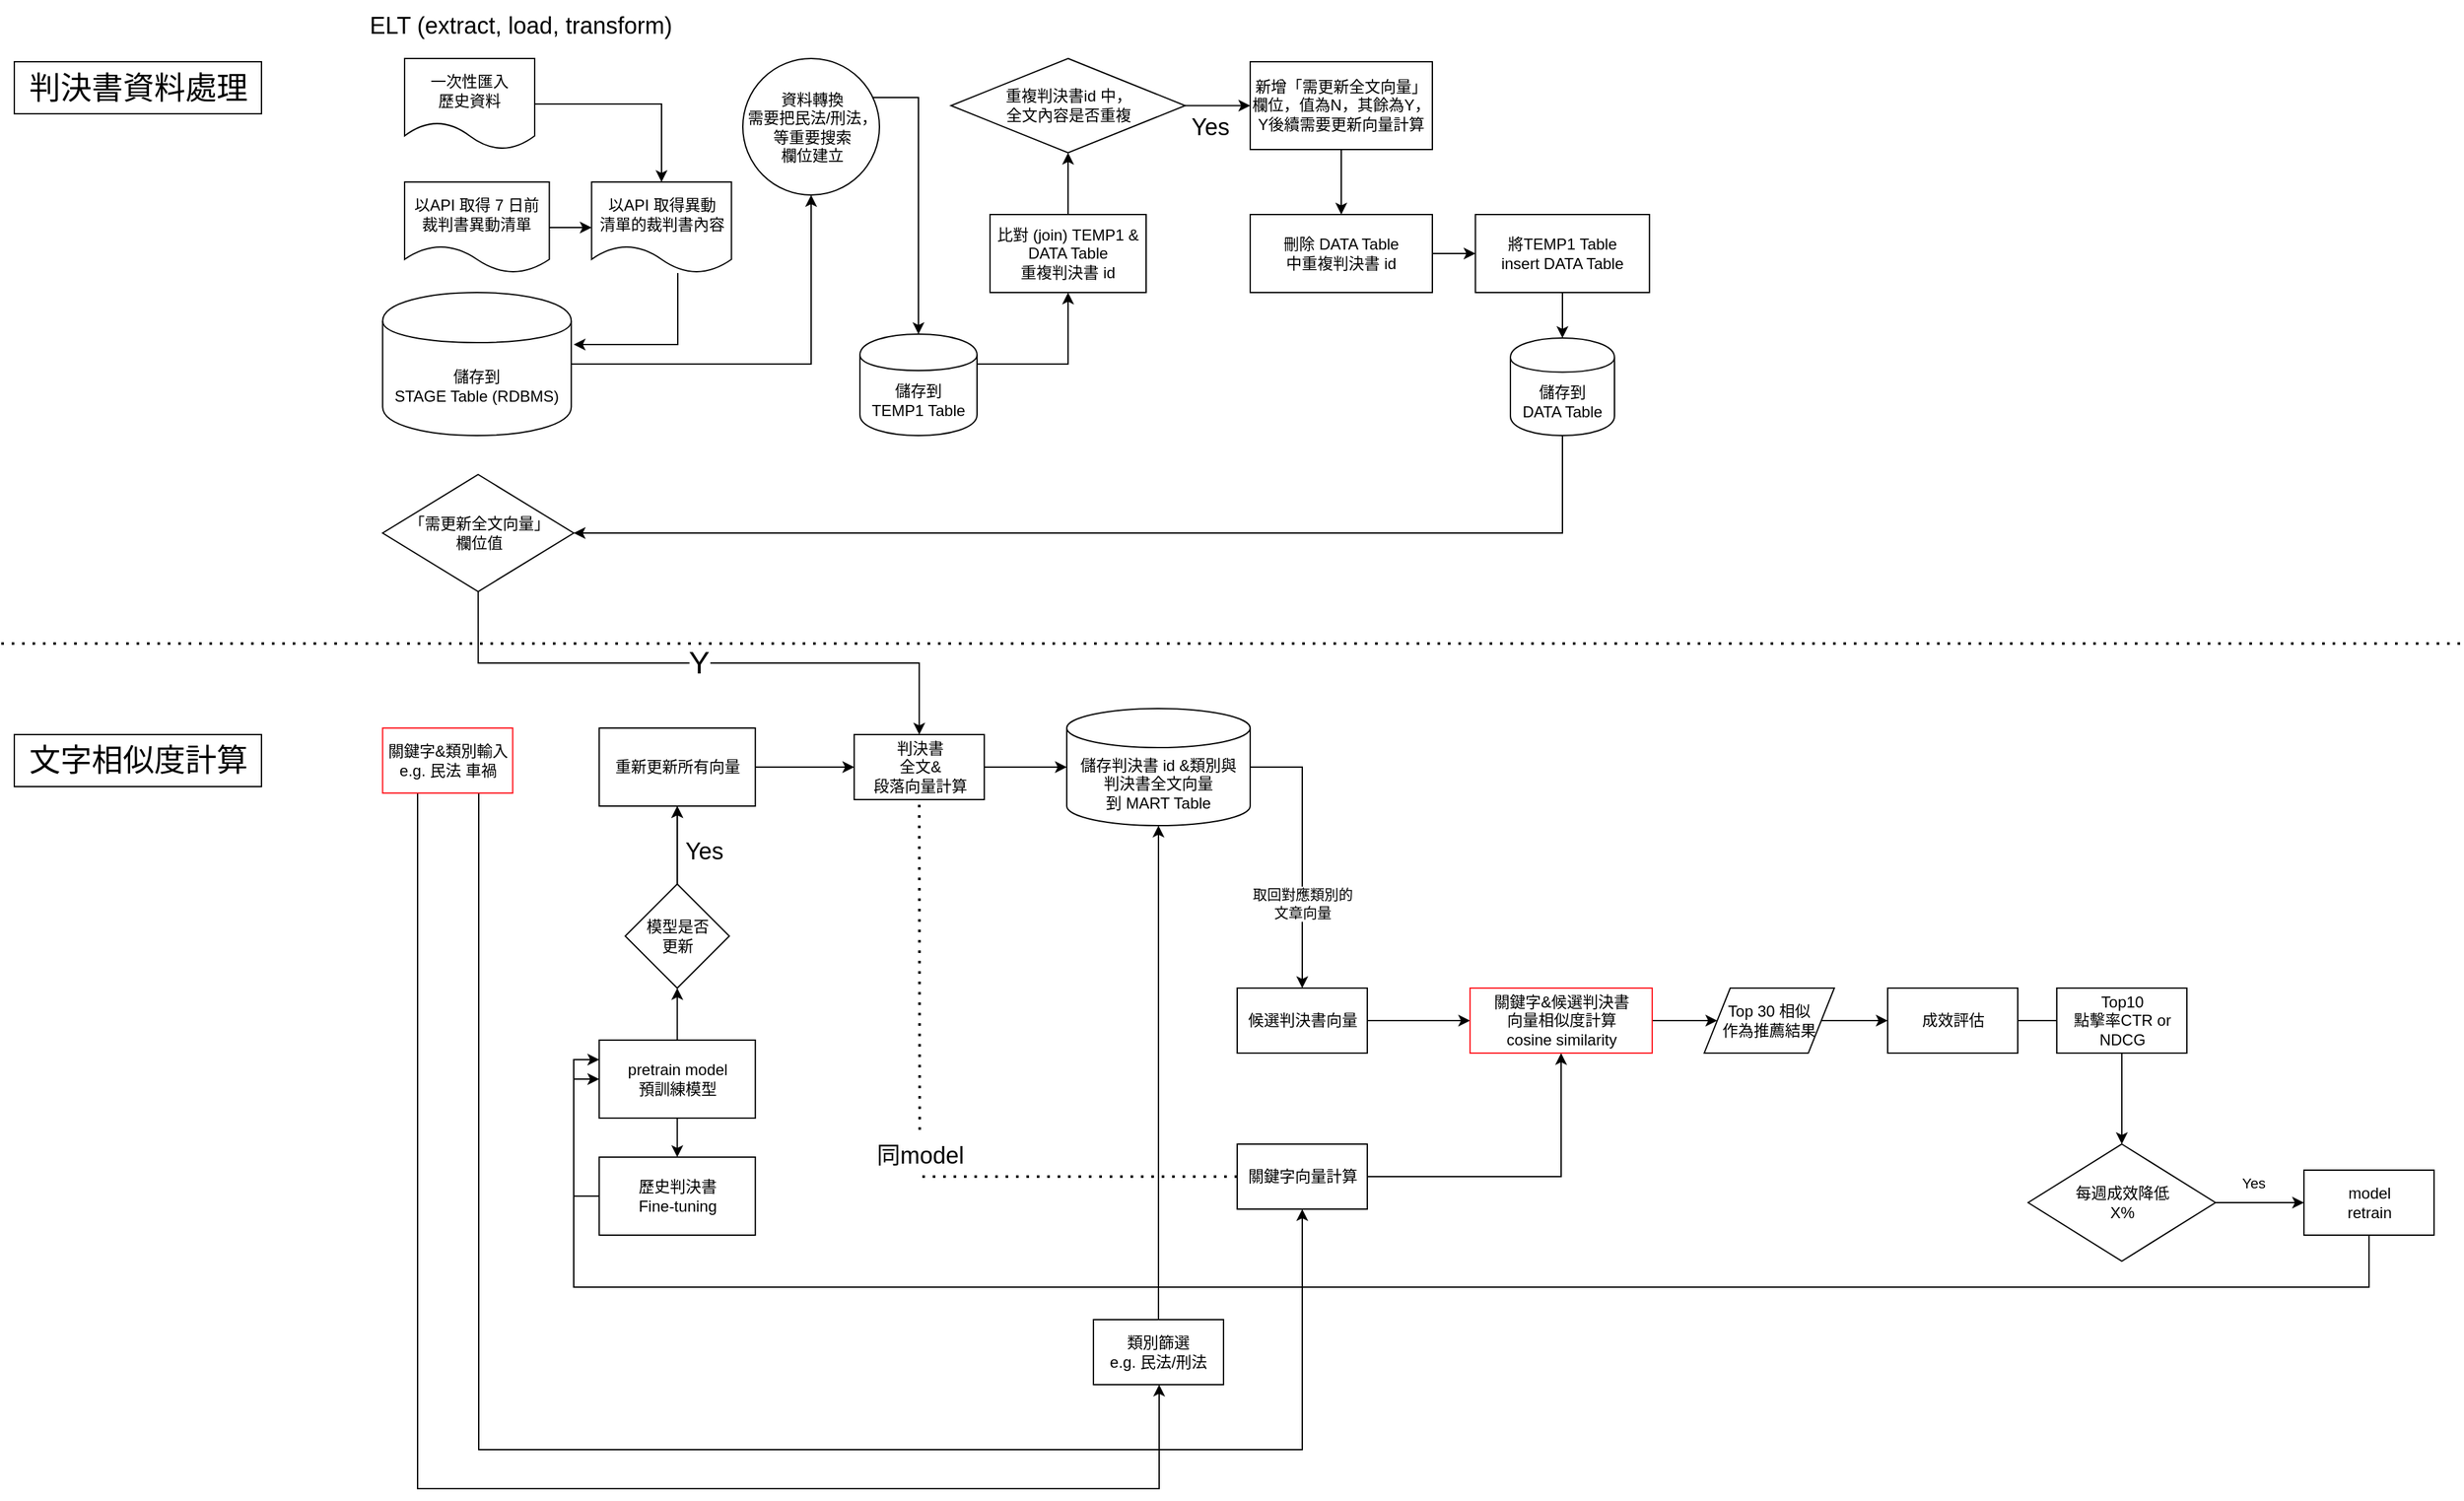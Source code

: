 <mxfile version="20.6.2" type="device"><diagram id="93UDPBK5aY0JuB_TeIou" name="第 1 页"><mxGraphModel dx="2013" dy="610" grid="1" gridSize="10" guides="1" tooltips="1" connect="1" arrows="1" fold="1" page="1" pageScale="1" pageWidth="827" pageHeight="1169" math="0" shadow="0"><root><mxCell id="0"/><mxCell id="1" parent="0"/><mxCell id="1zbaNFarYpwmvoKRMOZ5-105" value="" style="edgeStyle=orthogonalEdgeStyle;rounded=0;orthogonalLoop=1;jettySize=auto;html=1;strokeColor=#000000;fontSize=18;" parent="1" source="tfdgwpQ7UzNZexz76pga-2" target="1zbaNFarYpwmvoKRMOZ5-67" edge="1"><mxGeometry relative="1" as="geometry"/></mxCell><mxCell id="tfdgwpQ7UzNZexz76pga-2" value="Top 30 相似&lt;br&gt;作為推薦結果" style="shape=parallelogram;perimeter=parallelogramPerimeter;whiteSpace=wrap;html=1;dashed=0;" parent="1" vertex="1"><mxGeometry x="1038.98" y="765" width="100" height="50" as="geometry"/></mxCell><mxCell id="1zbaNFarYpwmvoKRMOZ5-99" value="" style="edgeStyle=orthogonalEdgeStyle;rounded=0;orthogonalLoop=1;jettySize=auto;html=1;strokeColor=#000000;fontSize=24;" parent="1" source="tfdgwpQ7UzNZexz76pga-6" target="1zbaNFarYpwmvoKRMOZ5-98" edge="1"><mxGeometry relative="1" as="geometry"><Array as="points"><mxPoint x="50" y="1150"/><mxPoint x="620" y="1150"/></Array></mxGeometry></mxCell><mxCell id="1zbaNFarYpwmvoKRMOZ5-104" style="edgeStyle=orthogonalEdgeStyle;rounded=0;orthogonalLoop=1;jettySize=auto;html=1;strokeColor=#000000;fontSize=18;" parent="1" source="tfdgwpQ7UzNZexz76pga-6" target="cB7lr_ED2tFYxYfUIyFY-32" edge="1"><mxGeometry relative="1" as="geometry"><Array as="points"><mxPoint x="97" y="1120"/><mxPoint x="730" y="1120"/></Array></mxGeometry></mxCell><mxCell id="tfdgwpQ7UzNZexz76pga-6" value="關鍵字&amp;amp;類別輸入&lt;br&gt;e.g. 民法 車禍" style="html=1;dashed=0;whitespace=wrap;strokeColor=#FF1921;" parent="1" vertex="1"><mxGeometry x="23.13" y="565" width="100" height="50" as="geometry"/></mxCell><mxCell id="cB7lr_ED2tFYxYfUIyFY-2" value="" style="edgeStyle=orthogonalEdgeStyle;rounded=0;orthogonalLoop=1;jettySize=auto;html=1;" parent="1" source="tfdgwpQ7UzNZexz76pga-14" target="cB7lr_ED2tFYxYfUIyFY-1" edge="1"><mxGeometry relative="1" as="geometry"/></mxCell><mxCell id="tfdgwpQ7UzNZexz76pga-14" value="判決書&lt;br&gt;全文&amp;amp;&lt;br&gt;段落向量計算" style="html=1;dashed=0;whitespace=wrap;" parent="1" vertex="1"><mxGeometry x="385.6" y="570" width="100" height="50" as="geometry"/></mxCell><mxCell id="cB7lr_ED2tFYxYfUIyFY-28" style="edgeStyle=orthogonalEdgeStyle;rounded=0;orthogonalLoop=1;jettySize=auto;html=1;exitX=1;exitY=0.5;exitDx=0;exitDy=0;exitPerimeter=0;" parent="1" source="cB7lr_ED2tFYxYfUIyFY-1" target="cB7lr_ED2tFYxYfUIyFY-12" edge="1"><mxGeometry relative="1" as="geometry"/></mxCell><mxCell id="cB7lr_ED2tFYxYfUIyFY-30" value="取回對應類別的&lt;br&gt;文章向量" style="edgeLabel;html=1;align=center;verticalAlign=middle;resizable=0;points=[];" parent="cB7lr_ED2tFYxYfUIyFY-28" vertex="1" connectable="0"><mxGeometry x="0.375" relative="1" as="geometry"><mxPoint as="offset"/></mxGeometry></mxCell><mxCell id="cB7lr_ED2tFYxYfUIyFY-1" value="儲存判決書 id &amp;amp;類別與 &lt;br&gt;判決書全文向量&lt;br&gt;到 MART Table" style="shape=cylinder3;whiteSpace=wrap;html=1;boundedLbl=1;backgroundOutline=1;size=15;" parent="1" vertex="1"><mxGeometry x="548.98" y="550" width="141" height="90" as="geometry"/></mxCell><mxCell id="cB7lr_ED2tFYxYfUIyFY-41" value="" style="edgeStyle=orthogonalEdgeStyle;rounded=0;orthogonalLoop=1;jettySize=auto;html=1;" parent="1" source="cB7lr_ED2tFYxYfUIyFY-12" target="cB7lr_ED2tFYxYfUIyFY-40" edge="1"><mxGeometry relative="1" as="geometry"/></mxCell><mxCell id="cB7lr_ED2tFYxYfUIyFY-12" value="候選判決書向量" style="html=1;dashed=0;whitespace=wrap;" parent="1" vertex="1"><mxGeometry x="679.98" y="765" width="100" height="50" as="geometry"/></mxCell><mxCell id="cB7lr_ED2tFYxYfUIyFY-38" style="edgeStyle=orthogonalEdgeStyle;rounded=0;orthogonalLoop=1;jettySize=auto;html=1;entryX=0.5;entryY=1;entryDx=0;entryDy=0;" parent="1" source="cB7lr_ED2tFYxYfUIyFY-32" target="cB7lr_ED2tFYxYfUIyFY-40" edge="1"><mxGeometry relative="1" as="geometry"><mxPoint x="858.98" y="1165" as="targetPoint"/></mxGeometry></mxCell><mxCell id="cB7lr_ED2tFYxYfUIyFY-32" value="關鍵字向量計算" style="html=1;dashed=0;whitespace=wrap;" parent="1" vertex="1"><mxGeometry x="679.98" y="885" width="100" height="50" as="geometry"/></mxCell><mxCell id="cB7lr_ED2tFYxYfUIyFY-42" style="edgeStyle=orthogonalEdgeStyle;rounded=0;orthogonalLoop=1;jettySize=auto;html=1;" parent="1" source="cB7lr_ED2tFYxYfUIyFY-40" target="tfdgwpQ7UzNZexz76pga-2" edge="1"><mxGeometry relative="1" as="geometry"/></mxCell><mxCell id="cB7lr_ED2tFYxYfUIyFY-40" value="關鍵字&amp;amp;候選判決書&lt;br&gt;向量相似度計算&lt;br&gt;cosine similarity" style="html=1;dashed=0;whitespace=wrap;strokeColor=#FF1921;" parent="1" vertex="1"><mxGeometry x="858.98" y="765" width="140" height="50" as="geometry"/></mxCell><mxCell id="1zbaNFarYpwmvoKRMOZ5-7" value="&lt;font style=&quot;font-size: 18px;&quot;&gt;ELT (extract, load, transform)&lt;/font&gt;" style="text;html=1;align=center;verticalAlign=middle;resizable=0;points=[];autosize=1;strokeColor=none;fillColor=none;" parent="1" vertex="1"><mxGeometry x="-1.25" y="5" width="260" height="40" as="geometry"/></mxCell><mxCell id="1zbaNFarYpwmvoKRMOZ5-72" style="edgeStyle=orthogonalEdgeStyle;rounded=0;orthogonalLoop=1;jettySize=auto;html=1;entryX=0.5;entryY=0;entryDx=0;entryDy=0;strokeColor=#000000;" parent="1" source="1zbaNFarYpwmvoKRMOZ5-11" target="1zbaNFarYpwmvoKRMOZ5-18" edge="1"><mxGeometry relative="1" as="geometry"/></mxCell><mxCell id="1zbaNFarYpwmvoKRMOZ5-11" value="一次性匯入&lt;br&gt;歷史資料" style="shape=document;whiteSpace=wrap;html=1;boundedLbl=1;dashed=0;flipH=1;" parent="1" vertex="1"><mxGeometry x="40" y="50" width="100" height="70" as="geometry"/></mxCell><mxCell id="1zbaNFarYpwmvoKRMOZ5-19" value="" style="edgeStyle=orthogonalEdgeStyle;rounded=0;orthogonalLoop=1;jettySize=auto;html=1;strokeColor=#000000;" parent="1" source="1zbaNFarYpwmvoKRMOZ5-12" target="1zbaNFarYpwmvoKRMOZ5-18" edge="1"><mxGeometry relative="1" as="geometry"/></mxCell><mxCell id="1zbaNFarYpwmvoKRMOZ5-12" value="以API&amp;nbsp;取得 7 日前&lt;br&gt;裁判書異動清單" style="shape=document;whiteSpace=wrap;html=1;boundedLbl=1;dashed=0;flipH=1;" parent="1" vertex="1"><mxGeometry x="40" y="145" width="111.25" height="70" as="geometry"/></mxCell><mxCell id="1zbaNFarYpwmvoKRMOZ5-92" style="edgeStyle=orthogonalEdgeStyle;rounded=0;orthogonalLoop=1;jettySize=auto;html=1;entryX=1;entryY=0.5;entryDx=0;entryDy=0;strokeColor=#000000;" parent="1" source="1zbaNFarYpwmvoKRMOZ5-16" target="1zbaNFarYpwmvoKRMOZ5-91" edge="1"><mxGeometry relative="1" as="geometry"><Array as="points"><mxPoint x="930" y="415"/></Array></mxGeometry></mxCell><mxCell id="1zbaNFarYpwmvoKRMOZ5-16" value="儲存到&lt;br&gt;DATA Table" style="shape=cylinder;whiteSpace=wrap;html=1;boundedLbl=1;backgroundOutline=1;" parent="1" vertex="1"><mxGeometry x="890" y="265" width="80" height="75" as="geometry"/></mxCell><mxCell id="1zbaNFarYpwmvoKRMOZ5-74" style="edgeStyle=orthogonalEdgeStyle;rounded=0;orthogonalLoop=1;jettySize=auto;html=1;strokeColor=#000000;" parent="1" source="1zbaNFarYpwmvoKRMOZ5-18" edge="1"><mxGeometry relative="1" as="geometry"><mxPoint x="170" y="270" as="targetPoint"/><Array as="points"><mxPoint x="250" y="270"/></Array></mxGeometry></mxCell><mxCell id="1zbaNFarYpwmvoKRMOZ5-18" value="以API 取得異動&lt;br&gt;清單的裁判書內容" style="shape=document;whiteSpace=wrap;html=1;boundedLbl=1;dashed=0;flipH=1;" parent="1" vertex="1"><mxGeometry x="183.75" y="145" width="107.5" height="70" as="geometry"/></mxCell><mxCell id="1zbaNFarYpwmvoKRMOZ5-75" style="edgeStyle=orthogonalEdgeStyle;rounded=0;orthogonalLoop=1;jettySize=auto;html=1;entryX=0.5;entryY=1;entryDx=0;entryDy=0;strokeColor=#000000;" parent="1" source="1zbaNFarYpwmvoKRMOZ5-20" target="1zbaNFarYpwmvoKRMOZ5-71" edge="1"><mxGeometry relative="1" as="geometry"/></mxCell><mxCell id="1zbaNFarYpwmvoKRMOZ5-20" value="儲存到&lt;br&gt;STAGE Table (RDBMS)" style="shape=cylinder;whiteSpace=wrap;html=1;boundedLbl=1;backgroundOutline=1;" parent="1" vertex="1"><mxGeometry x="23.13" y="230" width="145" height="110" as="geometry"/></mxCell><mxCell id="1zbaNFarYpwmvoKRMOZ5-52" value="" style="edgeStyle=orthogonalEdgeStyle;rounded=0;orthogonalLoop=1;jettySize=auto;html=1;strokeColor=#000000;" parent="1" source="1zbaNFarYpwmvoKRMOZ5-35" target="1zbaNFarYpwmvoKRMOZ5-51" edge="1"><mxGeometry relative="1" as="geometry"/></mxCell><mxCell id="1zbaNFarYpwmvoKRMOZ5-35" value="刪除 DATA Table&lt;br&gt;中重複判決書 id" style="whiteSpace=wrap;html=1;dashed=0;" parent="1" vertex="1"><mxGeometry x="690" y="170" width="140" height="60" as="geometry"/></mxCell><mxCell id="1zbaNFarYpwmvoKRMOZ5-79" value="" style="edgeStyle=orthogonalEdgeStyle;rounded=0;orthogonalLoop=1;jettySize=auto;html=1;strokeColor=#000000;" parent="1" source="1zbaNFarYpwmvoKRMOZ5-39" target="1zbaNFarYpwmvoKRMOZ5-77" edge="1"><mxGeometry relative="1" as="geometry"/></mxCell><mxCell id="1zbaNFarYpwmvoKRMOZ5-39" value="比對 (join) TEMP1 &amp;amp; DATA Table&lt;br&gt;重複判決書 id" style="whiteSpace=wrap;html=1;dashed=0;" parent="1" vertex="1"><mxGeometry x="490" y="170" width="120" height="60" as="geometry"/></mxCell><mxCell id="1zbaNFarYpwmvoKRMOZ5-45" value="" style="edgeStyle=orthogonalEdgeStyle;rounded=0;orthogonalLoop=1;jettySize=auto;html=1;strokeColor=#000000;entryX=0.5;entryY=1;entryDx=0;entryDy=0;" parent="1" source="1zbaNFarYpwmvoKRMOZ5-42" target="1zbaNFarYpwmvoKRMOZ5-39" edge="1"><mxGeometry relative="1" as="geometry"><Array as="points"><mxPoint x="550" y="285"/></Array></mxGeometry></mxCell><mxCell id="1zbaNFarYpwmvoKRMOZ5-42" value="儲存到&lt;br&gt;TEMP1 Table" style="shape=cylinder;whiteSpace=wrap;html=1;boundedLbl=1;backgroundOutline=1;" parent="1" vertex="1"><mxGeometry x="390" y="262" width="90" height="78" as="geometry"/></mxCell><mxCell id="1zbaNFarYpwmvoKRMOZ5-83" value="" style="edgeStyle=orthogonalEdgeStyle;rounded=0;orthogonalLoop=1;jettySize=auto;html=1;strokeColor=#000000;" parent="1" source="1zbaNFarYpwmvoKRMOZ5-51" target="1zbaNFarYpwmvoKRMOZ5-16" edge="1"><mxGeometry relative="1" as="geometry"/></mxCell><mxCell id="1zbaNFarYpwmvoKRMOZ5-51" value="將TEMP1 Table&lt;br&gt;insert DATA Table" style="whiteSpace=wrap;html=1;dashed=0;" parent="1" vertex="1"><mxGeometry x="863.13" y="170" width="133.75" height="60" as="geometry"/></mxCell><mxCell id="1zbaNFarYpwmvoKRMOZ5-59" value="&lt;font style=&quot;font-size: 24px;&quot;&gt;判決書資料處理&lt;/font&gt;" style="text;html=1;align=center;verticalAlign=middle;resizable=0;points=[];autosize=1;strokeColor=#000000;fillColor=none;" parent="1" vertex="1"><mxGeometry x="-260" y="52.5" width="190" height="40" as="geometry"/></mxCell><mxCell id="1zbaNFarYpwmvoKRMOZ5-107" value="" style="edgeStyle=orthogonalEdgeStyle;rounded=0;orthogonalLoop=1;jettySize=auto;html=1;strokeColor=#000000;fontSize=18;" parent="1" source="1zbaNFarYpwmvoKRMOZ5-67" edge="1"><mxGeometry relative="1" as="geometry"><mxPoint x="1319.98" y="790" as="targetPoint"/></mxGeometry></mxCell><mxCell id="1zbaNFarYpwmvoKRMOZ5-67" value="成效評估" style="html=1;dashed=0;whitespace=wrap;strokeColor=#000000;" parent="1" vertex="1"><mxGeometry x="1179.98" y="765" width="100" height="50" as="geometry"/></mxCell><mxCell id="1zbaNFarYpwmvoKRMOZ5-76" style="edgeStyle=orthogonalEdgeStyle;rounded=0;orthogonalLoop=1;jettySize=auto;html=1;entryX=0.5;entryY=0;entryDx=0;entryDy=0;strokeColor=#000000;" parent="1" source="1zbaNFarYpwmvoKRMOZ5-71" target="1zbaNFarYpwmvoKRMOZ5-42" edge="1"><mxGeometry relative="1" as="geometry"><Array as="points"><mxPoint x="435" y="80"/></Array></mxGeometry></mxCell><mxCell id="1zbaNFarYpwmvoKRMOZ5-71" value="資料轉換&lt;br&gt;需要把民法/刑法，&lt;br&gt;等重要搜索&lt;br&gt;欄位建立" style="shape=ellipse;html=1;dashed=0;whitespace=wrap;aspect=fixed;perimeter=ellipsePerimeter;" parent="1" vertex="1"><mxGeometry x="300" y="50" width="105" height="105" as="geometry"/></mxCell><mxCell id="1zbaNFarYpwmvoKRMOZ5-81" value="" style="edgeStyle=orthogonalEdgeStyle;rounded=0;orthogonalLoop=1;jettySize=auto;html=1;strokeColor=#000000;" parent="1" source="1zbaNFarYpwmvoKRMOZ5-77" target="1zbaNFarYpwmvoKRMOZ5-80" edge="1"><mxGeometry relative="1" as="geometry"/></mxCell><mxCell id="1zbaNFarYpwmvoKRMOZ5-82" value="&lt;font style=&quot;font-size: 18px;&quot;&gt;Yes&lt;/font&gt;" style="edgeLabel;html=1;align=center;verticalAlign=middle;resizable=0;points=[];" parent="1zbaNFarYpwmvoKRMOZ5-81" vertex="1" connectable="0"><mxGeometry x="0.077" y="-3" relative="1" as="geometry"><mxPoint x="-8" y="13" as="offset"/></mxGeometry></mxCell><mxCell id="1zbaNFarYpwmvoKRMOZ5-77" value="重複判決書id 中，&lt;br&gt;全文內容是否重複" style="shape=rhombus;html=1;dashed=0;whitespace=wrap;perimeter=rhombusPerimeter;strokeColor=#000000;" parent="1" vertex="1"><mxGeometry x="460" y="50" width="180" height="72.5" as="geometry"/></mxCell><mxCell id="1zbaNFarYpwmvoKRMOZ5-87" value="" style="edgeStyle=orthogonalEdgeStyle;rounded=0;orthogonalLoop=1;jettySize=auto;html=1;strokeColor=#000000;" parent="1" source="1zbaNFarYpwmvoKRMOZ5-80" target="1zbaNFarYpwmvoKRMOZ5-35" edge="1"><mxGeometry relative="1" as="geometry"/></mxCell><mxCell id="1zbaNFarYpwmvoKRMOZ5-80" value="新增「需更新全文向量」欄位，值為N，其餘為Y，Y後續需要更新向量計算" style="whiteSpace=wrap;html=1;strokeColor=#000000;dashed=0;" parent="1" vertex="1"><mxGeometry x="690" y="52.5" width="140" height="67.5" as="geometry"/></mxCell><mxCell id="1zbaNFarYpwmvoKRMOZ5-93" value="&lt;font style=&quot;font-size: 24px;&quot;&gt;Y&lt;/font&gt;" style="edgeStyle=orthogonalEdgeStyle;rounded=0;orthogonalLoop=1;jettySize=auto;html=1;strokeColor=#000000;exitX=0.5;exitY=1;exitDx=0;exitDy=0;" parent="1" source="1zbaNFarYpwmvoKRMOZ5-91" target="tfdgwpQ7UzNZexz76pga-14" edge="1"><mxGeometry relative="1" as="geometry"><mxPoint x="265.365" y="479.999" as="sourcePoint"/></mxGeometry></mxCell><mxCell id="1zbaNFarYpwmvoKRMOZ5-91" value="&lt;span style=&quot;&quot;&gt;「需更新全文向量」&lt;br&gt;欄位值&lt;/span&gt;" style="shape=rhombus;html=1;dashed=0;whitespace=wrap;perimeter=rhombusPerimeter;strokeColor=#000000;" parent="1" vertex="1"><mxGeometry x="23.13" y="370" width="146.87" height="90" as="geometry"/></mxCell><mxCell id="1zbaNFarYpwmvoKRMOZ5-94" value="&lt;font style=&quot;font-size: 24px;&quot;&gt;文字相似度計算&lt;/font&gt;" style="text;html=1;align=center;verticalAlign=middle;resizable=0;points=[];autosize=1;strokeColor=#000000;fillColor=none;" parent="1" vertex="1"><mxGeometry x="-260" y="570" width="190" height="40" as="geometry"/></mxCell><mxCell id="1zbaNFarYpwmvoKRMOZ5-103" style="edgeStyle=orthogonalEdgeStyle;rounded=0;orthogonalLoop=1;jettySize=auto;html=1;entryX=0.5;entryY=1;entryDx=0;entryDy=0;entryPerimeter=0;strokeColor=#000000;fontSize=12;" parent="1" source="1zbaNFarYpwmvoKRMOZ5-98" target="cB7lr_ED2tFYxYfUIyFY-1" edge="1"><mxGeometry relative="1" as="geometry"/></mxCell><mxCell id="1zbaNFarYpwmvoKRMOZ5-98" value="類別篩選&lt;br&gt;e.g. 民法/刑法" style="html=1;dashed=0;whitespace=wrap;" parent="1" vertex="1"><mxGeometry x="569.48" y="1020" width="100" height="50" as="geometry"/></mxCell><mxCell id="1zbaNFarYpwmvoKRMOZ5-101" value="" style="endArrow=none;dashed=1;html=1;dashPattern=1 3;strokeWidth=2;rounded=0;strokeColor=#000000;fontSize=24;exitX=0;exitY=0.5;exitDx=0;exitDy=0;" parent="1" source="cB7lr_ED2tFYxYfUIyFY-32" edge="1"><mxGeometry width="50" height="50" relative="1" as="geometry"><mxPoint x="385.6" y="670" as="sourcePoint"/><mxPoint x="435.6" y="620" as="targetPoint"/><Array as="points"><mxPoint x="435.98" y="910"/></Array></mxGeometry></mxCell><mxCell id="1zbaNFarYpwmvoKRMOZ5-102" value="&lt;font style=&quot;font-size: 18px;&quot;&gt;同model&lt;/font&gt;" style="edgeLabel;html=1;align=center;verticalAlign=middle;resizable=0;points=[];fontSize=24;" parent="1zbaNFarYpwmvoKRMOZ5-101" vertex="1" connectable="0"><mxGeometry x="-0.018" relative="1" as="geometry"><mxPoint as="offset"/></mxGeometry></mxCell><mxCell id="1zbaNFarYpwmvoKRMOZ5-109" value="" style="edgeStyle=orthogonalEdgeStyle;rounded=0;orthogonalLoop=1;jettySize=auto;html=1;strokeColor=#000000;fontSize=18;" parent="1" target="1zbaNFarYpwmvoKRMOZ5-108" edge="1"><mxGeometry relative="1" as="geometry"><mxPoint x="1369.98" y="815" as="sourcePoint"/></mxGeometry></mxCell><mxCell id="oZLXeA_WvJX2hMEolaiX-6" value="" style="edgeStyle=orthogonalEdgeStyle;rounded=0;orthogonalLoop=1;jettySize=auto;html=1;" parent="1" source="1zbaNFarYpwmvoKRMOZ5-108" target="oZLXeA_WvJX2hMEolaiX-5" edge="1"><mxGeometry relative="1" as="geometry"/></mxCell><mxCell id="1zbaNFarYpwmvoKRMOZ5-108" value="Top10&lt;br&gt;點擊率CTR or &lt;br&gt;NDCG" style="html=1;dashed=0;whitespace=wrap;strokeColor=#000000;" parent="1" vertex="1"><mxGeometry x="1309.98" y="765" width="100" height="50" as="geometry"/></mxCell><mxCell id="1zbaNFarYpwmvoKRMOZ5-116" value="" style="edgeStyle=orthogonalEdgeStyle;rounded=0;orthogonalLoop=1;jettySize=auto;html=1;strokeColor=#000000;fontSize=18;" parent="1" source="1zbaNFarYpwmvoKRMOZ5-112" target="1zbaNFarYpwmvoKRMOZ5-115" edge="1"><mxGeometry relative="1" as="geometry"/></mxCell><mxCell id="1zbaNFarYpwmvoKRMOZ5-127" value="" style="edgeStyle=orthogonalEdgeStyle;rounded=0;orthogonalLoop=1;jettySize=auto;html=1;strokeColor=#000000;fontSize=18;" parent="1" source="1zbaNFarYpwmvoKRMOZ5-112" target="1zbaNFarYpwmvoKRMOZ5-126" edge="1"><mxGeometry relative="1" as="geometry"/></mxCell><mxCell id="1zbaNFarYpwmvoKRMOZ5-112" value="pretrain model&lt;br&gt;預訓練模型" style="whiteSpace=wrap;html=1;dashed=0;" parent="1" vertex="1"><mxGeometry x="189.6" y="805" width="120" height="60" as="geometry"/></mxCell><mxCell id="1zbaNFarYpwmvoKRMOZ5-117" style="edgeStyle=orthogonalEdgeStyle;rounded=0;orthogonalLoop=1;jettySize=auto;html=1;entryX=0;entryY=0.5;entryDx=0;entryDy=0;strokeColor=#000000;fontSize=18;" parent="1" source="1zbaNFarYpwmvoKRMOZ5-115" target="1zbaNFarYpwmvoKRMOZ5-112" edge="1"><mxGeometry relative="1" as="geometry"><Array as="points"><mxPoint x="169.98" y="925"/><mxPoint x="169.98" y="835"/></Array></mxGeometry></mxCell><mxCell id="1zbaNFarYpwmvoKRMOZ5-115" value="歷史判決書&lt;br&gt;Fine-tuning" style="whiteSpace=wrap;html=1;dashed=0;strokeColor=#000000;" parent="1" vertex="1"><mxGeometry x="189.6" y="895" width="120" height="60" as="geometry"/></mxCell><mxCell id="1zbaNFarYpwmvoKRMOZ5-122" style="edgeStyle=orthogonalEdgeStyle;rounded=0;orthogonalLoop=1;jettySize=auto;html=1;entryX=0;entryY=0.25;entryDx=0;entryDy=0;strokeColor=#000000;fontSize=18;" parent="1" source="1zbaNFarYpwmvoKRMOZ5-119" target="1zbaNFarYpwmvoKRMOZ5-112" edge="1"><mxGeometry relative="1" as="geometry"><Array as="points"><mxPoint x="1549.98" y="995"/><mxPoint x="169.98" y="995"/><mxPoint x="169.98" y="820"/></Array></mxGeometry></mxCell><mxCell id="1zbaNFarYpwmvoKRMOZ5-119" value="model&lt;br&gt;retrain" style="html=1;dashed=0;whitespace=wrap;strokeColor=#000000;" parent="1" vertex="1"><mxGeometry x="1499.98" y="905" width="100" height="50" as="geometry"/></mxCell><mxCell id="1zbaNFarYpwmvoKRMOZ5-129" value="" style="edgeStyle=orthogonalEdgeStyle;rounded=0;orthogonalLoop=1;jettySize=auto;html=1;strokeColor=#000000;fontSize=18;" parent="1" source="1zbaNFarYpwmvoKRMOZ5-126" target="1zbaNFarYpwmvoKRMOZ5-128" edge="1"><mxGeometry relative="1" as="geometry"/></mxCell><mxCell id="1zbaNFarYpwmvoKRMOZ5-130" value="Yes" style="edgeLabel;html=1;align=center;verticalAlign=middle;resizable=0;points=[];fontSize=18;" parent="1zbaNFarYpwmvoKRMOZ5-129" vertex="1" connectable="0"><mxGeometry x="-0.142" y="-1" relative="1" as="geometry"><mxPoint x="19" as="offset"/></mxGeometry></mxCell><mxCell id="oZLXeA_WvJX2hMEolaiX-1" value="" style="edgeStyle=orthogonalEdgeStyle;rounded=0;orthogonalLoop=1;jettySize=auto;html=1;" parent="1" source="1zbaNFarYpwmvoKRMOZ5-126" target="1zbaNFarYpwmvoKRMOZ5-128" edge="1"><mxGeometry relative="1" as="geometry"/></mxCell><mxCell id="1zbaNFarYpwmvoKRMOZ5-126" value="模型是否&lt;br&gt;更新" style="rhombus;whiteSpace=wrap;html=1;dashed=0;" parent="1" vertex="1"><mxGeometry x="209.6" y="685" width="80" height="80" as="geometry"/></mxCell><mxCell id="1zbaNFarYpwmvoKRMOZ5-131" style="edgeStyle=orthogonalEdgeStyle;rounded=0;orthogonalLoop=1;jettySize=auto;html=1;entryX=0;entryY=0.5;entryDx=0;entryDy=0;strokeColor=#000000;fontSize=18;" parent="1" source="1zbaNFarYpwmvoKRMOZ5-128" target="tfdgwpQ7UzNZexz76pga-14" edge="1"><mxGeometry relative="1" as="geometry"/></mxCell><mxCell id="1zbaNFarYpwmvoKRMOZ5-128" value="重新更新所有向量" style="whiteSpace=wrap;html=1;dashed=0;" parent="1" vertex="1"><mxGeometry x="189.6" y="565" width="120" height="60" as="geometry"/></mxCell><mxCell id="oZLXeA_WvJX2hMEolaiX-7" value="" style="edgeStyle=orthogonalEdgeStyle;rounded=0;orthogonalLoop=1;jettySize=auto;html=1;" parent="1" source="oZLXeA_WvJX2hMEolaiX-5" target="1zbaNFarYpwmvoKRMOZ5-119" edge="1"><mxGeometry relative="1" as="geometry"/></mxCell><mxCell id="oZLXeA_WvJX2hMEolaiX-8" value="Yes" style="edgeLabel;html=1;align=center;verticalAlign=middle;resizable=0;points=[];" parent="oZLXeA_WvJX2hMEolaiX-7" vertex="1" connectable="0"><mxGeometry x="-0.148" y="4" relative="1" as="geometry"><mxPoint y="-11" as="offset"/></mxGeometry></mxCell><mxCell id="oZLXeA_WvJX2hMEolaiX-5" value="每週成效降低 &lt;br&gt;X%" style="shape=rhombus;html=1;dashed=0;whitespace=wrap;perimeter=rhombusPerimeter;" parent="1" vertex="1"><mxGeometry x="1287.98" y="885" width="144" height="90" as="geometry"/></mxCell><mxCell id="oZLXeA_WvJX2hMEolaiX-10" value="" style="endArrow=none;dashed=1;html=1;dashPattern=1 3;strokeWidth=2;rounded=0;strokeColor=#000000;" parent="1" edge="1"><mxGeometry width="50" height="50" relative="1" as="geometry"><mxPoint x="-270" y="500" as="sourcePoint"/><mxPoint x="1620" y="500" as="targetPoint"/></mxGeometry></mxCell></root></mxGraphModel></diagram></mxfile>